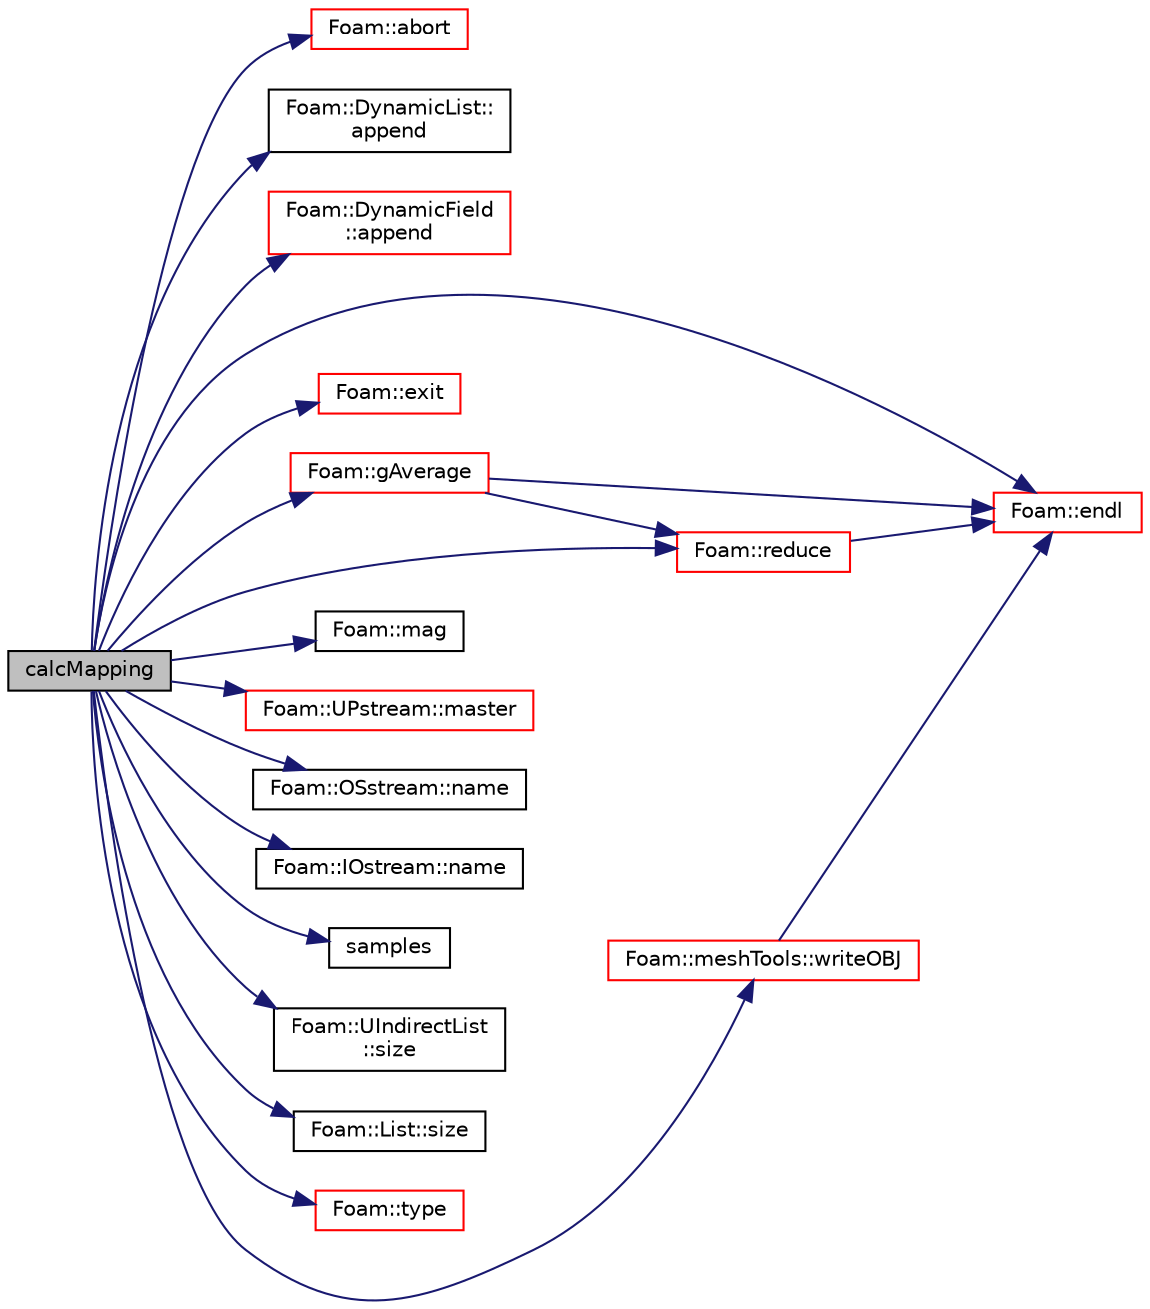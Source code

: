 digraph "calcMapping"
{
  bgcolor="transparent";
  edge [fontname="Helvetica",fontsize="10",labelfontname="Helvetica",labelfontsize="10"];
  node [fontname="Helvetica",fontsize="10",shape=record];
  rankdir="LR";
  Node1060 [label="calcMapping",height=0.2,width=0.4,color="black", fillcolor="grey75", style="filled", fontcolor="black"];
  Node1060 -> Node1061 [color="midnightblue",fontsize="10",style="solid",fontname="Helvetica"];
  Node1061 [label="Foam::abort",height=0.2,width=0.4,color="red",URL="$a21851.html#a447107a607d03e417307c203fa5fb44b"];
  Node1060 -> Node1106 [color="midnightblue",fontsize="10",style="solid",fontname="Helvetica"];
  Node1106 [label="Foam::DynamicList::\lappend",height=0.2,width=0.4,color="black",URL="$a27005.html#a7b67b42af715604376ad63a681dee6d8",tooltip="Append an element at the end of the list. "];
  Node1060 -> Node1107 [color="midnightblue",fontsize="10",style="solid",fontname="Helvetica"];
  Node1107 [label="Foam::DynamicField\l::append",height=0.2,width=0.4,color="red",URL="$a27565.html#a13502d5ef5b1f4dd51744972bd50c759",tooltip="Append an element at the end of the list. "];
  Node1060 -> Node1068 [color="midnightblue",fontsize="10",style="solid",fontname="Helvetica"];
  Node1068 [label="Foam::endl",height=0.2,width=0.4,color="red",URL="$a21851.html#a2db8fe02a0d3909e9351bb4275b23ce4",tooltip="Add newline and flush stream. "];
  Node1060 -> Node1113 [color="midnightblue",fontsize="10",style="solid",fontname="Helvetica"];
  Node1113 [label="Foam::exit",height=0.2,width=0.4,color="red",URL="$a21851.html#a06ca7250d8e89caf05243ec094843642"];
  Node1060 -> Node1117 [color="midnightblue",fontsize="10",style="solid",fontname="Helvetica"];
  Node1117 [label="Foam::gAverage",height=0.2,width=0.4,color="red",URL="$a21851.html#ab45e56189711a2e5cdd381a0e2b6cc5c"];
  Node1117 -> Node1068 [color="midnightblue",fontsize="10",style="solid",fontname="Helvetica"];
  Node1117 -> Node1119 [color="midnightblue",fontsize="10",style="solid",fontname="Helvetica"];
  Node1119 [label="Foam::reduce",height=0.2,width=0.4,color="red",URL="$a21851.html#a7ffd6af4acc2eb9ba72ee296b5ecda23"];
  Node1119 -> Node1068 [color="midnightblue",fontsize="10",style="solid",fontname="Helvetica"];
  Node1060 -> Node1130 [color="midnightblue",fontsize="10",style="solid",fontname="Helvetica"];
  Node1130 [label="Foam::mag",height=0.2,width=0.4,color="black",URL="$a21851.html#a929da2a3fdcf3dacbbe0487d3a330dae"];
  Node1060 -> Node1131 [color="midnightblue",fontsize="10",style="solid",fontname="Helvetica"];
  Node1131 [label="Foam::UPstream::master",height=0.2,width=0.4,color="red",URL="$a27377.html#a36af549940a0aae3733774649594489f",tooltip="Am I the master process. "];
  Node1060 -> Node1133 [color="midnightblue",fontsize="10",style="solid",fontname="Helvetica"];
  Node1133 [label="Foam::OSstream::name",height=0.2,width=0.4,color="black",URL="$a27397.html#a41b2d01e5fd6e1bc71a895d8b8a86308",tooltip="Return the name of the stream. "];
  Node1060 -> Node1134 [color="midnightblue",fontsize="10",style="solid",fontname="Helvetica"];
  Node1134 [label="Foam::IOstream::name",height=0.2,width=0.4,color="black",URL="$a27333.html#a41b2d01e5fd6e1bc71a895d8b8a86308",tooltip="Return the name of the stream. "];
  Node1060 -> Node1119 [color="midnightblue",fontsize="10",style="solid",fontname="Helvetica"];
  Node1060 -> Node1135 [color="midnightblue",fontsize="10",style="solid",fontname="Helvetica"];
  Node1135 [label="samples",height=0.2,width=0.4,color="black",URL="$a41252.html#a14d38e99c2caf50fd9f0aa0d5ef88e3b"];
  Node1060 -> Node1136 [color="midnightblue",fontsize="10",style="solid",fontname="Helvetica"];
  Node1136 [label="Foam::UIndirectList\l::size",height=0.2,width=0.4,color="black",URL="$a23445.html#a47b3bf30da1eb3ab8076b5fbe00e0494",tooltip="Return the number of elements in the list. "];
  Node1060 -> Node1122 [color="midnightblue",fontsize="10",style="solid",fontname="Helvetica"];
  Node1122 [label="Foam::List::size",height=0.2,width=0.4,color="black",URL="$a26833.html#a8a5f6fa29bd4b500caf186f60245b384",tooltip="Override size to be inconsistent with allocated storage. "];
  Node1060 -> Node1137 [color="midnightblue",fontsize="10",style="solid",fontname="Helvetica"];
  Node1137 [label="Foam::type",height=0.2,width=0.4,color="red",URL="$a21851.html#aec48583af672626378f501eb9fc32cd1",tooltip="Return the file type: DIRECTORY or FILE. "];
  Node1060 -> Node1143 [color="midnightblue",fontsize="10",style="solid",fontname="Helvetica"];
  Node1143 [label="Foam::meshTools::writeOBJ",height=0.2,width=0.4,color="red",URL="$a21883.html#afd76c6ccc8ee4a5957f0232218167c17",tooltip="Write obj representation of point. "];
  Node1143 -> Node1068 [color="midnightblue",fontsize="10",style="solid",fontname="Helvetica"];
}
